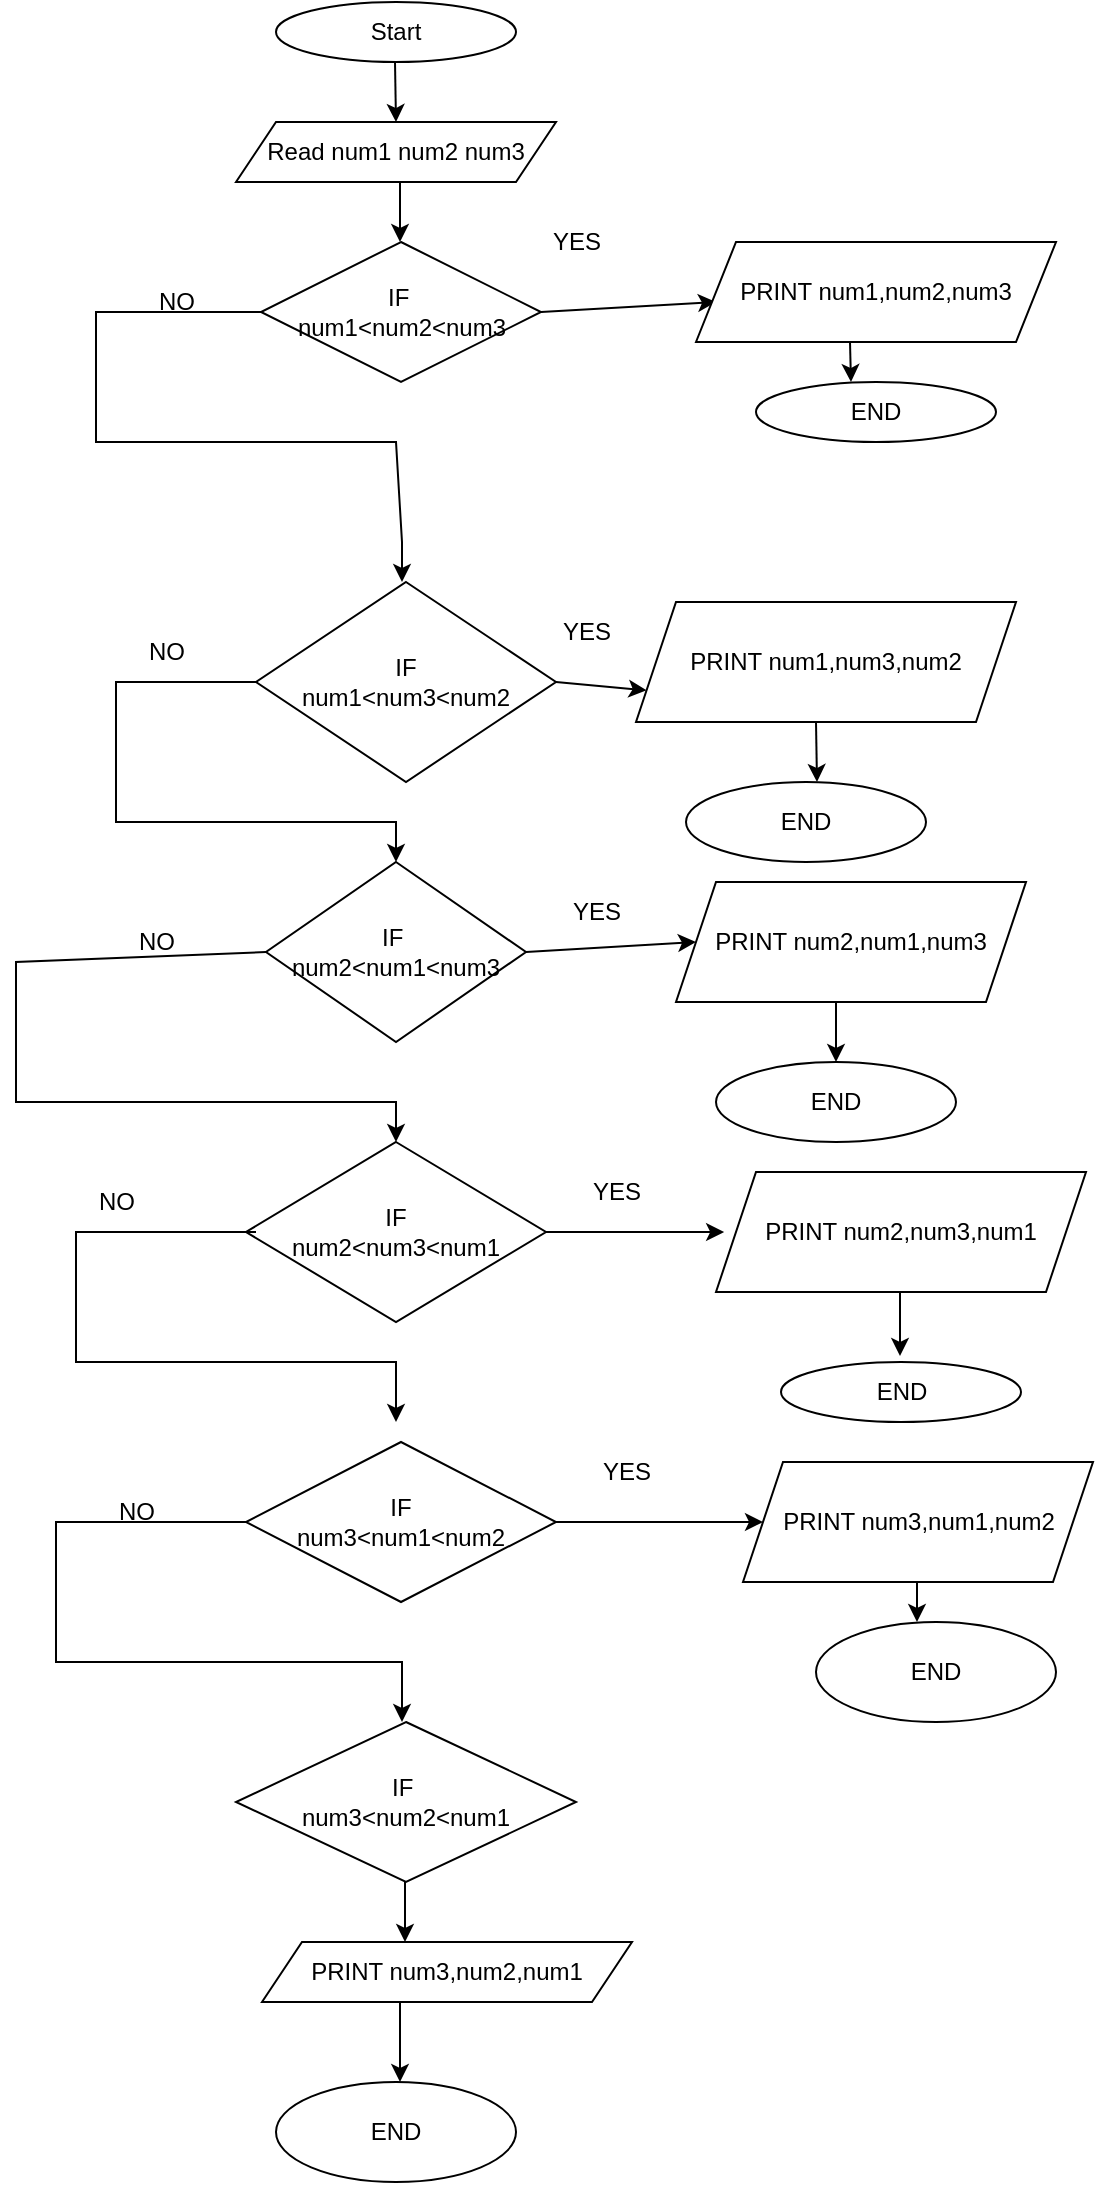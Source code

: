 <mxfile version="21.6.5" type="github">
  <diagram name="Page-1" id="npai-QiDN7zky4iT8uNj">
    <mxGraphModel dx="880" dy="462" grid="1" gridSize="10" guides="1" tooltips="1" connect="1" arrows="1" fold="1" page="1" pageScale="1" pageWidth="850" pageHeight="1100" math="0" shadow="0">
      <root>
        <mxCell id="0" />
        <mxCell id="1" parent="0" />
        <mxCell id="OcrMlM3AqxfY7xWe_7HJ-1" value="Start" style="ellipse;whiteSpace=wrap;html=1;shadow=0;" parent="1" vertex="1">
          <mxGeometry x="340" width="120" height="30" as="geometry" />
        </mxCell>
        <mxCell id="OcrMlM3AqxfY7xWe_7HJ-2" value="" style="endArrow=classic;html=1;rounded=0;shadow=0;" parent="1" edge="1">
          <mxGeometry width="50" height="50" relative="1" as="geometry">
            <mxPoint x="399.5" y="30" as="sourcePoint" />
            <mxPoint x="400" y="60" as="targetPoint" />
          </mxGeometry>
        </mxCell>
        <mxCell id="OcrMlM3AqxfY7xWe_7HJ-3" value="Read num1 num2 num3" style="shape=parallelogram;perimeter=parallelogramPerimeter;whiteSpace=wrap;html=1;fixedSize=1;shadow=0;" parent="1" vertex="1">
          <mxGeometry x="320" y="60" width="160" height="30" as="geometry" />
        </mxCell>
        <mxCell id="OcrMlM3AqxfY7xWe_7HJ-4" value="IF&amp;nbsp;&lt;br&gt;num1&amp;lt;num2&amp;lt;num3" style="rhombus;whiteSpace=wrap;html=1;shadow=0;" parent="1" vertex="1">
          <mxGeometry x="332.5" y="120" width="140" height="70" as="geometry" />
        </mxCell>
        <mxCell id="OcrMlM3AqxfY7xWe_7HJ-5" value="" style="endArrow=classic;html=1;rounded=0;exitX=0.5;exitY=1;exitDx=0;exitDy=0;shadow=0;" parent="1" edge="1">
          <mxGeometry width="50" height="50" relative="1" as="geometry">
            <mxPoint x="402" y="90" as="sourcePoint" />
            <mxPoint x="402" y="120" as="targetPoint" />
          </mxGeometry>
        </mxCell>
        <mxCell id="OcrMlM3AqxfY7xWe_7HJ-8" value="" style="endArrow=classic;html=1;rounded=0;shadow=0;exitX=1;exitY=0.5;exitDx=0;exitDy=0;" parent="1" edge="1" source="OcrMlM3AqxfY7xWe_7HJ-4">
          <mxGeometry width="50" height="50" relative="1" as="geometry">
            <mxPoint x="472.5" y="190" as="sourcePoint" />
            <mxPoint x="560" y="150" as="targetPoint" />
            <Array as="points" />
          </mxGeometry>
        </mxCell>
        <mxCell id="OcrMlM3AqxfY7xWe_7HJ-9" value="YES" style="text;html=1;align=center;verticalAlign=middle;resizable=0;points=[];autosize=1;strokeColor=none;fillColor=none;shadow=0;" parent="1" vertex="1">
          <mxGeometry x="465" y="105" width="50" height="30" as="geometry" />
        </mxCell>
        <mxCell id="OcrMlM3AqxfY7xWe_7HJ-10" value="PRINT num1,num2,num3" style="shape=parallelogram;perimeter=parallelogramPerimeter;whiteSpace=wrap;html=1;fixedSize=1;shadow=0;" parent="1" vertex="1">
          <mxGeometry x="550" y="120" width="180" height="50" as="geometry" />
        </mxCell>
        <mxCell id="OcrMlM3AqxfY7xWe_7HJ-11" value="" style="endArrow=classic;html=1;rounded=0;shadow=0;" parent="1" edge="1">
          <mxGeometry width="50" height="50" relative="1" as="geometry">
            <mxPoint x="627" y="170" as="sourcePoint" />
            <mxPoint x="627.5" y="190" as="targetPoint" />
          </mxGeometry>
        </mxCell>
        <mxCell id="OcrMlM3AqxfY7xWe_7HJ-13" value="END" style="ellipse;whiteSpace=wrap;html=1;shadow=0;" parent="1" vertex="1">
          <mxGeometry x="580" y="190" width="120" height="30" as="geometry" />
        </mxCell>
        <mxCell id="OcrMlM3AqxfY7xWe_7HJ-14" value="" style="endArrow=classic;html=1;rounded=0;exitX=0;exitY=0.5;exitDx=0;exitDy=0;shadow=0;" parent="1" source="OcrMlM3AqxfY7xWe_7HJ-4" edge="1">
          <mxGeometry width="50" height="50" relative="1" as="geometry">
            <mxPoint x="290" y="270" as="sourcePoint" />
            <mxPoint x="403" y="290" as="targetPoint" />
            <Array as="points">
              <mxPoint x="250" y="155" />
              <mxPoint x="250" y="220" />
              <mxPoint x="400" y="220" />
              <mxPoint x="403" y="270" />
            </Array>
          </mxGeometry>
        </mxCell>
        <mxCell id="OcrMlM3AqxfY7xWe_7HJ-15" value="NO" style="text;html=1;align=center;verticalAlign=middle;resizable=0;points=[];autosize=1;strokeColor=none;fillColor=none;shadow=0;" parent="1" vertex="1">
          <mxGeometry x="270" y="135" width="40" height="30" as="geometry" />
        </mxCell>
        <mxCell id="OcrMlM3AqxfY7xWe_7HJ-16" value="IF&lt;br&gt;num1&amp;lt;num3&amp;lt;num2" style="rhombus;whiteSpace=wrap;html=1;shadow=0;" parent="1" vertex="1">
          <mxGeometry x="330" y="290" width="150" height="100" as="geometry" />
        </mxCell>
        <mxCell id="OcrMlM3AqxfY7xWe_7HJ-20" value="" style="endArrow=classic;html=1;rounded=0;exitX=1;exitY=0.5;exitDx=0;exitDy=0;entryX=0;entryY=0.75;entryDx=0;entryDy=0;shadow=0;" parent="1" source="OcrMlM3AqxfY7xWe_7HJ-16" target="OcrMlM3AqxfY7xWe_7HJ-22" edge="1">
          <mxGeometry width="50" height="50" relative="1" as="geometry">
            <mxPoint x="490" y="400" as="sourcePoint" />
            <mxPoint x="520" y="400" as="targetPoint" />
          </mxGeometry>
        </mxCell>
        <mxCell id="OcrMlM3AqxfY7xWe_7HJ-21" value="YES" style="text;html=1;align=center;verticalAlign=middle;resizable=0;points=[];autosize=1;strokeColor=none;fillColor=none;shadow=0;" parent="1" vertex="1">
          <mxGeometry x="470" y="300" width="50" height="30" as="geometry" />
        </mxCell>
        <mxCell id="OcrMlM3AqxfY7xWe_7HJ-22" value="PRINT num1,num3,num2" style="shape=parallelogram;perimeter=parallelogramPerimeter;whiteSpace=wrap;html=1;fixedSize=1;shadow=0;" parent="1" vertex="1">
          <mxGeometry x="520" y="300" width="190" height="60" as="geometry" />
        </mxCell>
        <mxCell id="OcrMlM3AqxfY7xWe_7HJ-23" value="" style="endArrow=classic;html=1;rounded=0;shadow=0;" parent="1" edge="1">
          <mxGeometry width="50" height="50" relative="1" as="geometry">
            <mxPoint x="610" y="360" as="sourcePoint" />
            <mxPoint x="610.5" y="390" as="targetPoint" />
          </mxGeometry>
        </mxCell>
        <mxCell id="OcrMlM3AqxfY7xWe_7HJ-24" value="END" style="ellipse;whiteSpace=wrap;html=1;shadow=0;" parent="1" vertex="1">
          <mxGeometry x="545" y="390" width="120" height="40" as="geometry" />
        </mxCell>
        <mxCell id="OcrMlM3AqxfY7xWe_7HJ-28" value="" style="endArrow=classic;html=1;rounded=0;shadow=0;" parent="1" edge="1">
          <mxGeometry width="50" height="50" relative="1" as="geometry">
            <mxPoint x="330" y="340" as="sourcePoint" />
            <mxPoint x="400" y="430" as="targetPoint" />
            <Array as="points">
              <mxPoint x="260" y="340" />
              <mxPoint x="260" y="410" />
              <mxPoint x="400" y="410" />
            </Array>
          </mxGeometry>
        </mxCell>
        <mxCell id="OcrMlM3AqxfY7xWe_7HJ-29" value="IF&amp;nbsp;&lt;br&gt;num2&amp;lt;num1&amp;lt;num3&lt;br&gt;" style="rhombus;whiteSpace=wrap;html=1;shadow=0;" parent="1" vertex="1">
          <mxGeometry x="335" y="430" width="130" height="90" as="geometry" />
        </mxCell>
        <mxCell id="OcrMlM3AqxfY7xWe_7HJ-30" value="NO" style="text;html=1;align=center;verticalAlign=middle;resizable=0;points=[];autosize=1;strokeColor=none;fillColor=none;shadow=0;" parent="1" vertex="1">
          <mxGeometry x="265" y="310" width="40" height="30" as="geometry" />
        </mxCell>
        <mxCell id="OcrMlM3AqxfY7xWe_7HJ-32" value="" style="endArrow=classic;html=1;rounded=0;exitX=1;exitY=0.5;exitDx=0;exitDy=0;entryX=0;entryY=0.5;entryDx=0;entryDy=0;shadow=0;" parent="1" source="OcrMlM3AqxfY7xWe_7HJ-29" target="OcrMlM3AqxfY7xWe_7HJ-34" edge="1">
          <mxGeometry width="50" height="50" relative="1" as="geometry">
            <mxPoint x="500" y="600" as="sourcePoint" />
            <mxPoint x="520" y="545" as="targetPoint" />
          </mxGeometry>
        </mxCell>
        <mxCell id="OcrMlM3AqxfY7xWe_7HJ-33" value="YES" style="text;html=1;align=center;verticalAlign=middle;resizable=0;points=[];autosize=1;strokeColor=none;fillColor=none;shadow=0;" parent="1" vertex="1">
          <mxGeometry x="475" y="440" width="50" height="30" as="geometry" />
        </mxCell>
        <mxCell id="OcrMlM3AqxfY7xWe_7HJ-34" value="PRINT num2,num1,num3" style="shape=parallelogram;perimeter=parallelogramPerimeter;whiteSpace=wrap;html=1;fixedSize=1;shadow=0;" parent="1" vertex="1">
          <mxGeometry x="540" y="440" width="175" height="60" as="geometry" />
        </mxCell>
        <mxCell id="OcrMlM3AqxfY7xWe_7HJ-35" value="" style="endArrow=classic;html=1;rounded=0;shadow=0;" parent="1" edge="1">
          <mxGeometry width="50" height="50" relative="1" as="geometry">
            <mxPoint x="620" y="500" as="sourcePoint" />
            <mxPoint x="620" y="530" as="targetPoint" />
          </mxGeometry>
        </mxCell>
        <mxCell id="OcrMlM3AqxfY7xWe_7HJ-36" value="END" style="ellipse;whiteSpace=wrap;html=1;shadow=0;" parent="1" vertex="1">
          <mxGeometry x="560" y="530" width="120" height="40" as="geometry" />
        </mxCell>
        <mxCell id="OcrMlM3AqxfY7xWe_7HJ-37" style="edgeStyle=orthogonalEdgeStyle;rounded=0;orthogonalLoop=1;jettySize=auto;html=1;exitX=0.5;exitY=1;exitDx=0;exitDy=0;shadow=0;" parent="1" source="OcrMlM3AqxfY7xWe_7HJ-36" target="OcrMlM3AqxfY7xWe_7HJ-36" edge="1">
          <mxGeometry relative="1" as="geometry" />
        </mxCell>
        <mxCell id="OcrMlM3AqxfY7xWe_7HJ-38" style="edgeStyle=orthogonalEdgeStyle;rounded=0;orthogonalLoop=1;jettySize=auto;html=1;exitX=0.5;exitY=1;exitDx=0;exitDy=0;shadow=0;" parent="1" source="OcrMlM3AqxfY7xWe_7HJ-36" target="OcrMlM3AqxfY7xWe_7HJ-36" edge="1">
          <mxGeometry relative="1" as="geometry" />
        </mxCell>
        <mxCell id="OcrMlM3AqxfY7xWe_7HJ-41" value="" style="endArrow=classic;html=1;rounded=0;exitX=0;exitY=0.5;exitDx=0;exitDy=0;shadow=0;" parent="1" source="OcrMlM3AqxfY7xWe_7HJ-29" edge="1">
          <mxGeometry width="50" height="50" relative="1" as="geometry">
            <mxPoint x="330" y="550" as="sourcePoint" />
            <mxPoint x="400" y="570" as="targetPoint" />
            <Array as="points">
              <mxPoint x="210" y="480" />
              <mxPoint x="210" y="550" />
              <mxPoint x="400" y="550" />
            </Array>
          </mxGeometry>
        </mxCell>
        <mxCell id="OcrMlM3AqxfY7xWe_7HJ-43" value="IF&lt;br&gt;num2&amp;lt;num3&amp;lt;num1" style="rhombus;whiteSpace=wrap;html=1;shadow=0;" parent="1" vertex="1">
          <mxGeometry x="325" y="570" width="150" height="90" as="geometry" />
        </mxCell>
        <mxCell id="OcrMlM3AqxfY7xWe_7HJ-45" value="" style="endArrow=classic;html=1;rounded=0;exitX=1;exitY=0.5;exitDx=0;exitDy=0;entryX=0.022;entryY=0.5;entryDx=0;entryDy=0;entryPerimeter=0;shadow=0;" parent="1" source="OcrMlM3AqxfY7xWe_7HJ-43" target="OcrMlM3AqxfY7xWe_7HJ-47" edge="1">
          <mxGeometry width="50" height="50" relative="1" as="geometry">
            <mxPoint x="540" y="750" as="sourcePoint" />
            <mxPoint x="540" y="715" as="targetPoint" />
          </mxGeometry>
        </mxCell>
        <mxCell id="OcrMlM3AqxfY7xWe_7HJ-46" value="YES" style="text;html=1;align=center;verticalAlign=middle;resizable=0;points=[];autosize=1;strokeColor=none;fillColor=none;shadow=0;" parent="1" vertex="1">
          <mxGeometry x="485" y="580" width="50" height="30" as="geometry" />
        </mxCell>
        <mxCell id="OcrMlM3AqxfY7xWe_7HJ-47" value="PRINT num2,num3,num1" style="shape=parallelogram;perimeter=parallelogramPerimeter;whiteSpace=wrap;html=1;fixedSize=1;shadow=0;" parent="1" vertex="1">
          <mxGeometry x="560" y="585" width="185" height="60" as="geometry" />
        </mxCell>
        <mxCell id="OcrMlM3AqxfY7xWe_7HJ-48" value="" style="endArrow=classic;html=1;rounded=0;exitX=0;exitY=0.5;exitDx=0;exitDy=0;shadow=0;" parent="1" edge="1">
          <mxGeometry width="50" height="50" relative="1" as="geometry">
            <mxPoint x="330" y="615" as="sourcePoint" />
            <mxPoint x="400" y="710" as="targetPoint" />
            <Array as="points">
              <mxPoint x="240" y="615" />
              <mxPoint x="240" y="680" />
              <mxPoint x="400" y="680" />
            </Array>
          </mxGeometry>
        </mxCell>
        <mxCell id="OcrMlM3AqxfY7xWe_7HJ-49" value="NO" style="text;html=1;align=center;verticalAlign=middle;resizable=0;points=[];autosize=1;strokeColor=none;fillColor=none;shadow=0;" parent="1" vertex="1">
          <mxGeometry x="260" y="455" width="40" height="30" as="geometry" />
        </mxCell>
        <mxCell id="OcrMlM3AqxfY7xWe_7HJ-50" value="NO" style="text;html=1;align=center;verticalAlign=middle;resizable=0;points=[];autosize=1;strokeColor=none;fillColor=none;shadow=0;" parent="1" vertex="1">
          <mxGeometry x="240" y="585" width="40" height="30" as="geometry" />
        </mxCell>
        <mxCell id="OcrMlM3AqxfY7xWe_7HJ-51" value="IF&lt;br&gt;num3&amp;lt;num1&amp;lt;num2" style="rhombus;whiteSpace=wrap;html=1;shadow=0;" parent="1" vertex="1">
          <mxGeometry x="325" y="720" width="155" height="80" as="geometry" />
        </mxCell>
        <mxCell id="OcrMlM3AqxfY7xWe_7HJ-52" value="" style="endArrow=classic;html=1;rounded=0;shadow=0;" parent="1" edge="1">
          <mxGeometry width="50" height="50" relative="1" as="geometry">
            <mxPoint x="652" y="645" as="sourcePoint" />
            <mxPoint x="652" y="677" as="targetPoint" />
          </mxGeometry>
        </mxCell>
        <mxCell id="OcrMlM3AqxfY7xWe_7HJ-53" value="END" style="ellipse;whiteSpace=wrap;html=1;shadow=0;" parent="1" vertex="1">
          <mxGeometry x="592.5" y="680" width="120" height="30" as="geometry" />
        </mxCell>
        <mxCell id="OcrMlM3AqxfY7xWe_7HJ-55" value="" style="endArrow=classic;html=1;rounded=0;entryX=0;entryY=0.5;entryDx=0;entryDy=0;shadow=0;" parent="1" source="OcrMlM3AqxfY7xWe_7HJ-51" target="OcrMlM3AqxfY7xWe_7HJ-58" edge="1">
          <mxGeometry width="50" height="50" relative="1" as="geometry">
            <mxPoint x="480" y="930" as="sourcePoint" />
            <mxPoint x="550.711" y="880" as="targetPoint" />
          </mxGeometry>
        </mxCell>
        <mxCell id="OcrMlM3AqxfY7xWe_7HJ-57" value="YES" style="text;html=1;align=center;verticalAlign=middle;resizable=0;points=[];autosize=1;strokeColor=none;fillColor=none;shadow=0;" parent="1" vertex="1">
          <mxGeometry x="490" y="720" width="50" height="30" as="geometry" />
        </mxCell>
        <mxCell id="OcrMlM3AqxfY7xWe_7HJ-58" value="PRINT num3,num1,num2" style="shape=parallelogram;perimeter=parallelogramPerimeter;whiteSpace=wrap;html=1;fixedSize=1;shadow=0;" parent="1" vertex="1">
          <mxGeometry x="573.5" y="730" width="175" height="60" as="geometry" />
        </mxCell>
        <mxCell id="OcrMlM3AqxfY7xWe_7HJ-59" value="" style="endArrow=classic;html=1;rounded=0;shadow=0;" parent="1" edge="1">
          <mxGeometry width="50" height="50" relative="1" as="geometry">
            <mxPoint x="660.5" y="790" as="sourcePoint" />
            <mxPoint x="660.5" y="810" as="targetPoint" />
            <Array as="points">
              <mxPoint x="660.5" y="810" />
            </Array>
          </mxGeometry>
        </mxCell>
        <mxCell id="OcrMlM3AqxfY7xWe_7HJ-63" value="" style="endArrow=classic;html=1;rounded=0;exitX=0;exitY=0.5;exitDx=0;exitDy=0;shadow=0;" parent="1" source="OcrMlM3AqxfY7xWe_7HJ-51" edge="1">
          <mxGeometry width="50" height="50" relative="1" as="geometry">
            <mxPoint x="155" y="780" as="sourcePoint" />
            <mxPoint x="403" y="860" as="targetPoint" />
            <Array as="points">
              <mxPoint x="230" y="760" />
              <mxPoint x="230" y="830" />
              <mxPoint x="403" y="830" />
            </Array>
          </mxGeometry>
        </mxCell>
        <mxCell id="OcrMlM3AqxfY7xWe_7HJ-64" value="IF&amp;nbsp;&lt;br&gt;num3&amp;lt;num2&amp;lt;num1" style="rhombus;whiteSpace=wrap;html=1;shadow=0;" parent="1" vertex="1">
          <mxGeometry x="320" y="860" width="170" height="80" as="geometry" />
        </mxCell>
        <mxCell id="OcrMlM3AqxfY7xWe_7HJ-66" value="NO" style="text;html=1;align=center;verticalAlign=middle;resizable=0;points=[];autosize=1;strokeColor=none;fillColor=none;shadow=0;" parent="1" vertex="1">
          <mxGeometry x="250" y="740" width="40" height="30" as="geometry" />
        </mxCell>
        <mxCell id="OcrMlM3AqxfY7xWe_7HJ-79" value="END" style="ellipse;whiteSpace=wrap;html=1;shadow=0;" parent="1" vertex="1">
          <mxGeometry x="340" y="1040" width="120" height="50" as="geometry" />
        </mxCell>
        <mxCell id="OcrMlM3AqxfY7xWe_7HJ-81" value="PRINT num3,num2,num1" style="shape=parallelogram;perimeter=parallelogramPerimeter;whiteSpace=wrap;html=1;fixedSize=1;shadow=0;" parent="1" vertex="1">
          <mxGeometry x="333" y="970" width="185" height="30" as="geometry" />
        </mxCell>
        <mxCell id="OcrMlM3AqxfY7xWe_7HJ-83" value="" style="endArrow=classic;html=1;rounded=0;shadow=0;" parent="1" edge="1">
          <mxGeometry width="50" height="50" relative="1" as="geometry">
            <mxPoint x="404.5" y="940" as="sourcePoint" />
            <mxPoint x="404.5" y="970" as="targetPoint" />
          </mxGeometry>
        </mxCell>
        <mxCell id="OcrMlM3AqxfY7xWe_7HJ-84" value="" style="endArrow=classic;html=1;rounded=0;shadow=0;" parent="1" edge="1">
          <mxGeometry width="50" height="50" relative="1" as="geometry">
            <mxPoint x="402" y="1000" as="sourcePoint" />
            <mxPoint x="402" y="1040" as="targetPoint" />
          </mxGeometry>
        </mxCell>
        <mxCell id="OcrMlM3AqxfY7xWe_7HJ-85" value="END" style="ellipse;whiteSpace=wrap;html=1;" parent="1" vertex="1">
          <mxGeometry x="610" y="810" width="120" height="50" as="geometry" />
        </mxCell>
      </root>
    </mxGraphModel>
  </diagram>
</mxfile>
